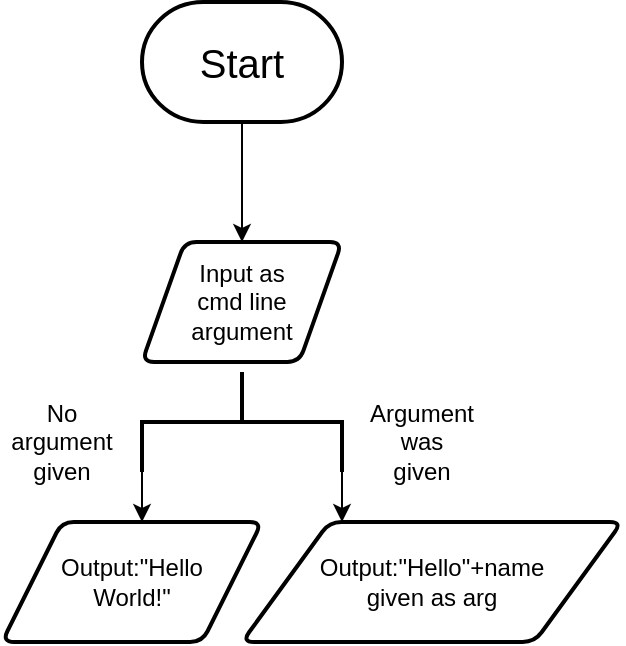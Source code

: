 <mxfile version="11.2.8" type="device" pages="1"><diagram name="Page-1" id="74e2e168-ea6b-b213-b513-2b3c1d86103e"><mxGraphModel dx="1515" dy="1612" grid="1" gridSize="10" guides="1" tooltips="1" connect="1" arrows="1" fold="1" page="1" pageScale="1" pageWidth="1100" pageHeight="850" background="#ffffff" math="0" shadow="0"><root><mxCell id="0"/><mxCell id="1" parent="0"/><mxCell id="eHl5HXl5Ut7ol2-x77zd-2" value="&lt;div style=&quot;font-size: 20px&quot;&gt;Start&lt;/div&gt;" style="strokeWidth=2;html=1;shape=mxgraph.flowchart.terminator;whiteSpace=wrap;" vertex="1" parent="1"><mxGeometry x="-340" y="-730" width="100" height="60" as="geometry"/></mxCell><mxCell id="eHl5HXl5Ut7ol2-x77zd-3" value="" style="endArrow=classic;html=1;exitX=0.5;exitY=1;exitDx=0;exitDy=0;exitPerimeter=0;" edge="1" parent="1" source="eHl5HXl5Ut7ol2-x77zd-2"><mxGeometry width="50" height="50" relative="1" as="geometry"><mxPoint x="-280" y="-660" as="sourcePoint"/><mxPoint x="-290" y="-610" as="targetPoint"/></mxGeometry></mxCell><mxCell id="eHl5HXl5Ut7ol2-x77zd-4" value="" style="verticalLabelPosition=bottom;verticalAlign=top;html=1;strokeWidth=2;shape=parallelogram;perimeter=parallelogramPerimeter;whiteSpace=wrap;rounded=1;arcSize=12;size=0.213;" vertex="1" parent="1"><mxGeometry x="-340" y="-610" width="100" height="60" as="geometry"/></mxCell><mxCell id="eHl5HXl5Ut7ol2-x77zd-7" value="Input as cmd line argument" style="text;html=1;strokeColor=none;fillColor=none;align=center;verticalAlign=middle;whiteSpace=wrap;rounded=0;" vertex="1" parent="1"><mxGeometry x="-310" y="-590" width="40" height="20" as="geometry"/></mxCell><mxCell id="eHl5HXl5Ut7ol2-x77zd-18" style="edgeStyle=orthogonalEdgeStyle;rounded=0;orthogonalLoop=1;jettySize=auto;html=1;exitX=1;exitY=1;exitDx=0;exitDy=0;exitPerimeter=0;" edge="1" parent="1" source="eHl5HXl5Ut7ol2-x77zd-11"><mxGeometry relative="1" as="geometry"><mxPoint x="-340" y="-470" as="targetPoint"/></mxGeometry></mxCell><mxCell id="eHl5HXl5Ut7ol2-x77zd-19" style="edgeStyle=orthogonalEdgeStyle;rounded=0;orthogonalLoop=1;jettySize=auto;html=1;exitX=1;exitY=0;exitDx=0;exitDy=0;exitPerimeter=0;" edge="1" parent="1" source="eHl5HXl5Ut7ol2-x77zd-11"><mxGeometry relative="1" as="geometry"><mxPoint x="-240" y="-470" as="targetPoint"/></mxGeometry></mxCell><mxCell id="eHl5HXl5Ut7ol2-x77zd-11" value="" style="strokeWidth=2;html=1;shape=mxgraph.flowchart.annotation_2;align=left;pointerEvents=1;rotation=90;" vertex="1" parent="1"><mxGeometry x="-315" y="-570" width="50" height="100" as="geometry"/></mxCell><mxCell id="eHl5HXl5Ut7ol2-x77zd-12" value="&lt;div&gt;No &lt;br&gt;&lt;/div&gt;&lt;div&gt;argument given&lt;/div&gt;" style="text;html=1;strokeColor=none;fillColor=none;align=center;verticalAlign=middle;whiteSpace=wrap;rounded=0;" vertex="1" parent="1"><mxGeometry x="-400" y="-520" width="40" height="20" as="geometry"/></mxCell><mxCell id="eHl5HXl5Ut7ol2-x77zd-16" value="Argument was given" style="text;html=1;strokeColor=none;fillColor=none;align=center;verticalAlign=middle;whiteSpace=wrap;rounded=0;" vertex="1" parent="1"><mxGeometry x="-220" y="-520" width="40" height="20" as="geometry"/></mxCell><mxCell id="eHl5HXl5Ut7ol2-x77zd-20" value="" style="verticalLabelPosition=bottom;verticalAlign=top;html=1;strokeWidth=2;shape=parallelogram;perimeter=parallelogramPerimeter;whiteSpace=wrap;rounded=1;arcSize=12;size=0.23;" vertex="1" parent="1"><mxGeometry x="-410" y="-470" width="130" height="60" as="geometry"/></mxCell><mxCell id="eHl5HXl5Ut7ol2-x77zd-21" value="Output:&quot;Hello World!&quot;" style="text;html=1;strokeColor=none;fillColor=none;align=center;verticalAlign=middle;whiteSpace=wrap;rounded=0;" vertex="1" parent="1"><mxGeometry x="-380" y="-450" width="70" height="20" as="geometry"/></mxCell><mxCell id="eHl5HXl5Ut7ol2-x77zd-22" value="" style="verticalLabelPosition=bottom;verticalAlign=top;html=1;strokeWidth=2;shape=parallelogram;perimeter=parallelogramPerimeter;whiteSpace=wrap;rounded=1;arcSize=12;size=0.23;" vertex="1" parent="1"><mxGeometry x="-290" y="-470" width="190" height="60" as="geometry"/></mxCell><mxCell id="eHl5HXl5Ut7ol2-x77zd-23" value="&lt;div&gt;Output:&quot;Hello&quot;+name given as arg&lt;/div&gt;" style="text;html=1;strokeColor=none;fillColor=none;align=center;verticalAlign=middle;whiteSpace=wrap;rounded=0;" vertex="1" parent="1"><mxGeometry x="-215" y="-450" width="40" height="20" as="geometry"/></mxCell></root></mxGraphModel></diagram></mxfile>